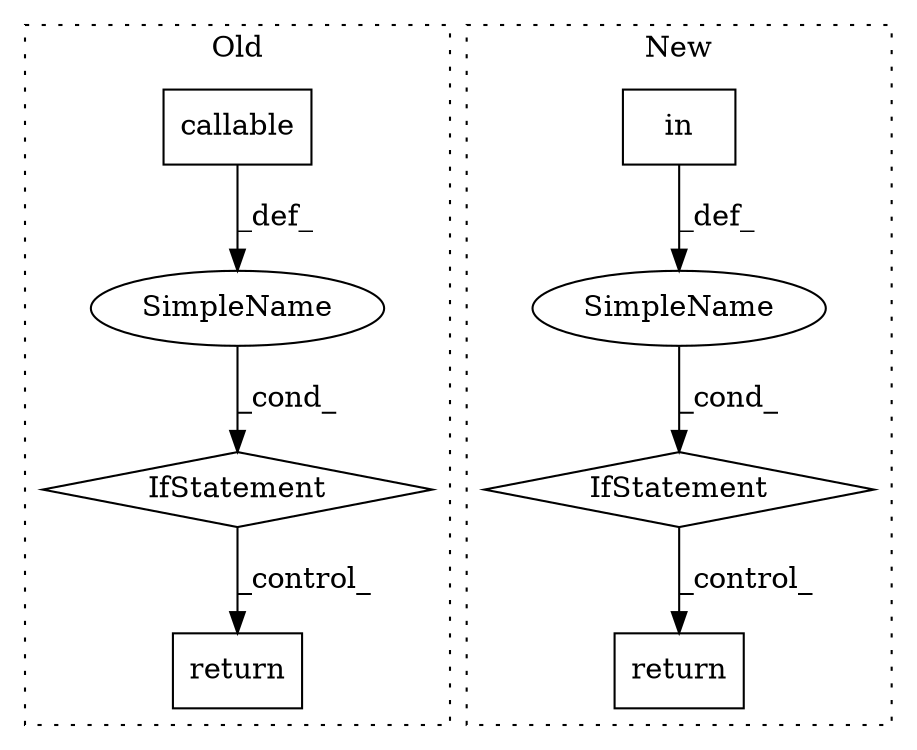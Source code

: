 digraph G {
subgraph cluster0 {
1 [label="callable" a="32" s="2993,3027" l="9,1" shape="box"];
3 [label="IfStatement" a="25" s="2989,3028" l="4,2" shape="diamond"];
4 [label="return" a="41" s="3120" l="7" shape="box"];
5 [label="SimpleName" a="42" s="" l="" shape="ellipse"];
label = "Old";
style="dotted";
}
subgraph cluster1 {
2 [label="return" a="41" s="3754" l="7" shape="box"];
6 [label="IfStatement" a="25" s="3717,3744" l="8,2" shape="diamond"];
7 [label="SimpleName" a="42" s="" l="" shape="ellipse"];
8 [label="in" a="105" s="3725" l="19" shape="box"];
label = "New";
style="dotted";
}
1 -> 5 [label="_def_"];
3 -> 4 [label="_control_"];
5 -> 3 [label="_cond_"];
6 -> 2 [label="_control_"];
7 -> 6 [label="_cond_"];
8 -> 7 [label="_def_"];
}